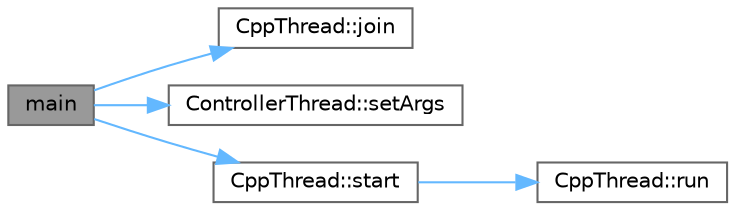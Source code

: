 digraph "main"
{
 // LATEX_PDF_SIZE
  bgcolor="transparent";
  edge [fontname=Helvetica,fontsize=10,labelfontname=Helvetica,labelfontsize=10];
  node [fontname=Helvetica,fontsize=10,shape=box,height=0.2,width=0.4];
  rankdir="LR";
  Node1 [label="main",height=0.2,width=0.4,color="gray40", fillcolor="grey60", style="filled", fontcolor="black",tooltip=" "];
  Node1 -> Node2 [color="steelblue1",style="solid"];
  Node2 [label="CppThread::join",height=0.2,width=0.4,color="grey40", fillcolor="white", style="filled",URL="$class_cpp_thread.html#a8ff0fda6b913cc53764caef0e1200f3f",tooltip=" "];
  Node1 -> Node3 [color="steelblue1",style="solid"];
  Node3 [label="ControllerThread::setArgs",height=0.2,width=0.4,color="grey40", fillcolor="white", style="filled",URL="$class_controller_thread.html#a53ad3a44cd24e685c06262380ea6c5b8",tooltip=" "];
  Node1 -> Node4 [color="steelblue1",style="solid"];
  Node4 [label="CppThread::start",height=0.2,width=0.4,color="grey40", fillcolor="white", style="filled",URL="$class_cpp_thread.html#a1be46d1be000f41a763289300623c609",tooltip=" "];
  Node4 -> Node5 [color="steelblue1",style="solid"];
  Node5 [label="CppThread::run",height=0.2,width=0.4,color="grey40", fillcolor="white", style="filled",URL="$class_cpp_thread.html#a792b79e72250710147c452648def4a78",tooltip=" "];
}

